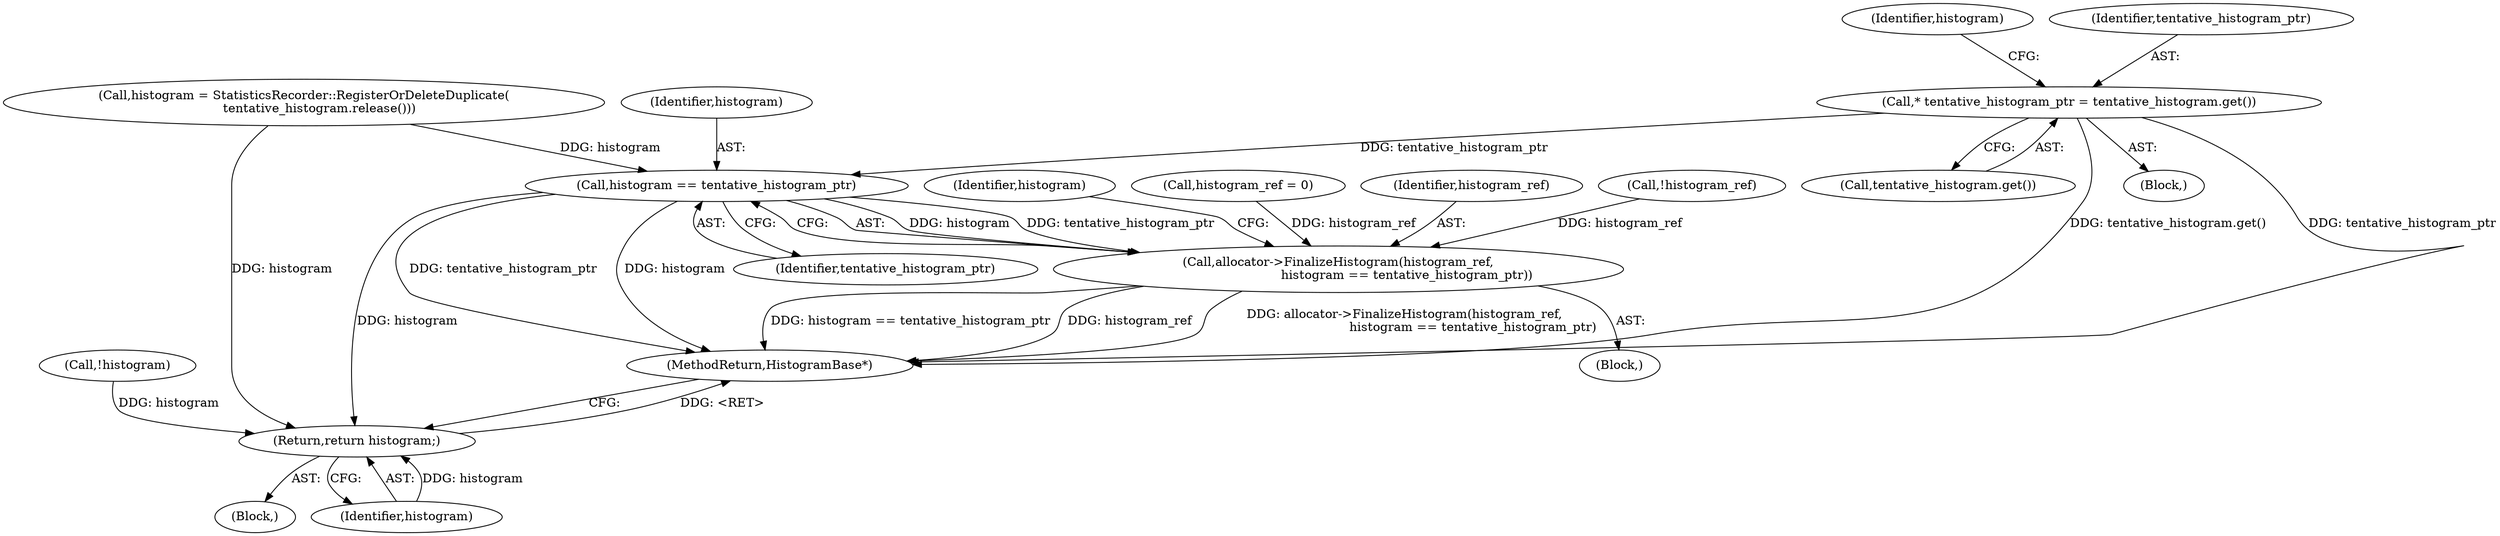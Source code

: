 digraph "0_Chrome_03c2e97746a2c471ae136b0c669f8d0c033fe168@pointer" {
"1000187" [label="(Call,* tentative_histogram_ptr = tentative_histogram.get())"];
"1000199" [label="(Call,histogram == tentative_histogram_ptr)"];
"1000197" [label="(Call,allocator->FinalizeHistogram(histogram_ref,\n                                   histogram == tentative_histogram_ptr))"];
"1000238" [label="(Return,return histogram;)"];
"1000197" [label="(Call,allocator->FinalizeHistogram(histogram_ref,\n                                   histogram == tentative_histogram_ptr))"];
"1000187" [label="(Call,* tentative_histogram_ptr = tentative_histogram.get())"];
"1000201" [label="(Identifier,tentative_histogram_ptr)"];
"1000189" [label="(Call,tentative_histogram.get())"];
"1000110" [label="(Call,!histogram)"];
"1000196" [label="(Block,)"];
"1000112" [label="(Block,)"];
"1000200" [label="(Identifier,histogram)"];
"1000103" [label="(Block,)"];
"1000143" [label="(Call,histogram_ref = 0)"];
"1000240" [label="(MethodReturn,HistogramBase*)"];
"1000238" [label="(Return,return histogram;)"];
"1000198" [label="(Identifier,histogram_ref)"];
"1000170" [label="(Call,!histogram_ref)"];
"1000204" [label="(Identifier,histogram)"];
"1000199" [label="(Call,histogram == tentative_histogram_ptr)"];
"1000239" [label="(Identifier,histogram)"];
"1000191" [label="(Identifier,histogram)"];
"1000190" [label="(Call,histogram = StatisticsRecorder::RegisterOrDeleteDuplicate(\n        tentative_histogram.release()))"];
"1000188" [label="(Identifier,tentative_histogram_ptr)"];
"1000187" -> "1000112"  [label="AST: "];
"1000187" -> "1000189"  [label="CFG: "];
"1000188" -> "1000187"  [label="AST: "];
"1000189" -> "1000187"  [label="AST: "];
"1000191" -> "1000187"  [label="CFG: "];
"1000187" -> "1000240"  [label="DDG: tentative_histogram_ptr"];
"1000187" -> "1000240"  [label="DDG: tentative_histogram.get()"];
"1000187" -> "1000199"  [label="DDG: tentative_histogram_ptr"];
"1000199" -> "1000197"  [label="AST: "];
"1000199" -> "1000201"  [label="CFG: "];
"1000200" -> "1000199"  [label="AST: "];
"1000201" -> "1000199"  [label="AST: "];
"1000197" -> "1000199"  [label="CFG: "];
"1000199" -> "1000240"  [label="DDG: tentative_histogram_ptr"];
"1000199" -> "1000240"  [label="DDG: histogram"];
"1000199" -> "1000197"  [label="DDG: histogram"];
"1000199" -> "1000197"  [label="DDG: tentative_histogram_ptr"];
"1000190" -> "1000199"  [label="DDG: histogram"];
"1000199" -> "1000238"  [label="DDG: histogram"];
"1000197" -> "1000196"  [label="AST: "];
"1000198" -> "1000197"  [label="AST: "];
"1000204" -> "1000197"  [label="CFG: "];
"1000197" -> "1000240"  [label="DDG: allocator->FinalizeHistogram(histogram_ref,\n                                   histogram == tentative_histogram_ptr)"];
"1000197" -> "1000240"  [label="DDG: histogram == tentative_histogram_ptr"];
"1000197" -> "1000240"  [label="DDG: histogram_ref"];
"1000143" -> "1000197"  [label="DDG: histogram_ref"];
"1000170" -> "1000197"  [label="DDG: histogram_ref"];
"1000238" -> "1000103"  [label="AST: "];
"1000238" -> "1000239"  [label="CFG: "];
"1000239" -> "1000238"  [label="AST: "];
"1000240" -> "1000238"  [label="CFG: "];
"1000238" -> "1000240"  [label="DDG: <RET>"];
"1000239" -> "1000238"  [label="DDG: histogram"];
"1000190" -> "1000238"  [label="DDG: histogram"];
"1000110" -> "1000238"  [label="DDG: histogram"];
}
